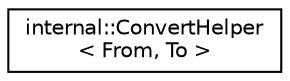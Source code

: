 digraph "Graphical Class Hierarchy"
{
  edge [fontname="Helvetica",fontsize="10",labelfontname="Helvetica",labelfontsize="10"];
  node [fontname="Helvetica",fontsize="10",shape=record];
  rankdir="LR";
  Node1 [label="internal::ConvertHelper\l\< From, To \>",height=0.2,width=0.4,color="black", fillcolor="white", style="filled",URL="$structinternal_1_1ConvertHelper.html"];
}
